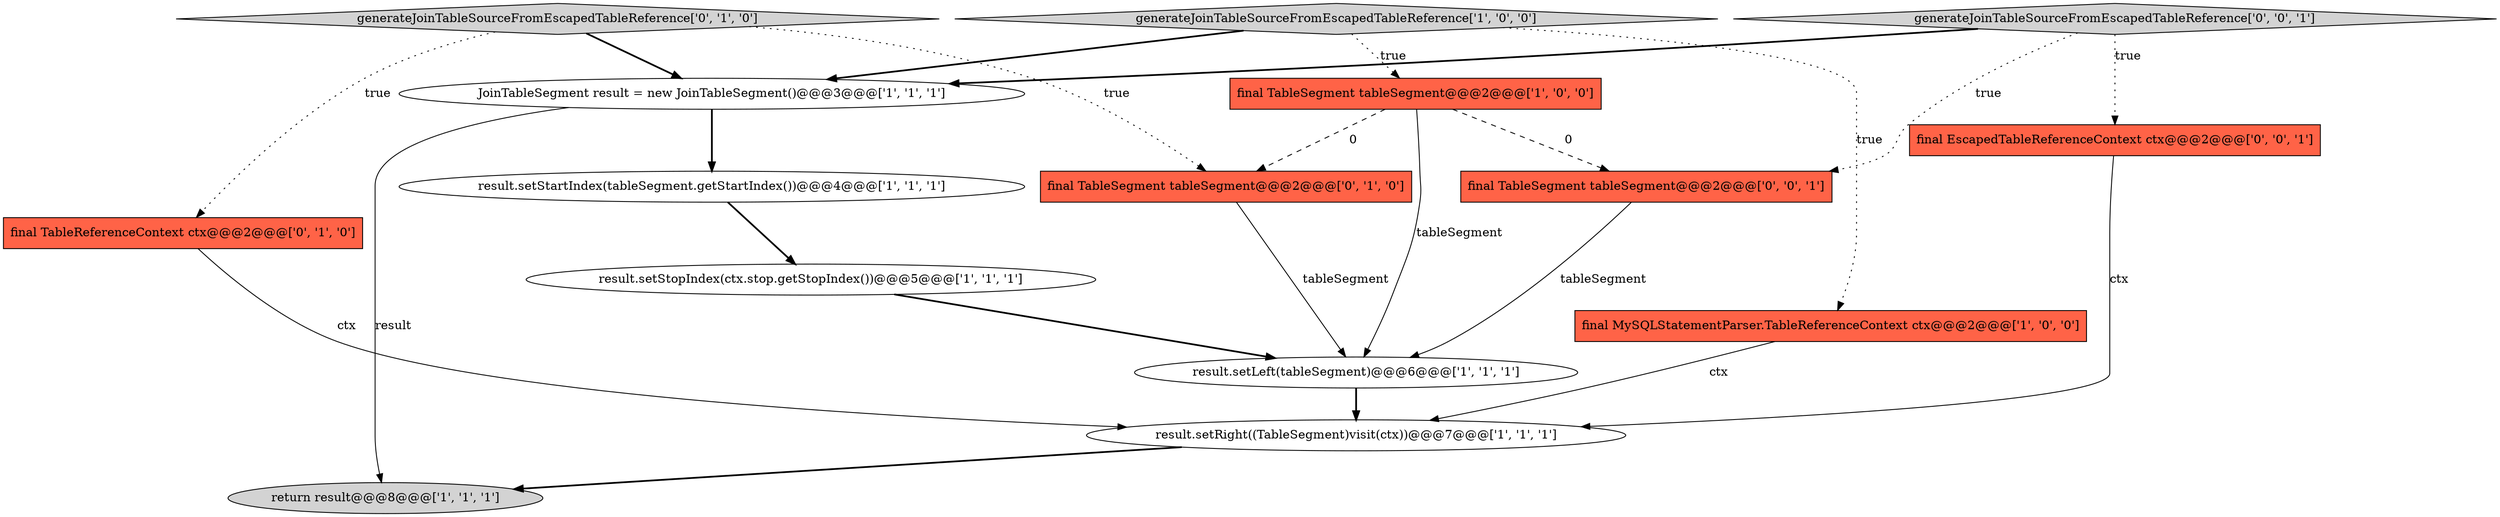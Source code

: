 digraph {
8 [style = filled, label = "result.setRight((TableSegment)visit(ctx))@@@7@@@['1', '1', '1']", fillcolor = white, shape = ellipse image = "AAA0AAABBB1BBB"];
2 [style = filled, label = "result.setStartIndex(tableSegment.getStartIndex())@@@4@@@['1', '1', '1']", fillcolor = white, shape = ellipse image = "AAA0AAABBB1BBB"];
6 [style = filled, label = "JoinTableSegment result = new JoinTableSegment()@@@3@@@['1', '1', '1']", fillcolor = white, shape = ellipse image = "AAA0AAABBB1BBB"];
11 [style = filled, label = "generateJoinTableSourceFromEscapedTableReference['0', '1', '0']", fillcolor = lightgray, shape = diamond image = "AAA0AAABBB2BBB"];
4 [style = filled, label = "result.setStopIndex(ctx.stop.getStopIndex())@@@5@@@['1', '1', '1']", fillcolor = white, shape = ellipse image = "AAA0AAABBB1BBB"];
9 [style = filled, label = "final TableReferenceContext ctx@@@2@@@['0', '1', '0']", fillcolor = tomato, shape = box image = "AAA0AAABBB2BBB"];
12 [style = filled, label = "final EscapedTableReferenceContext ctx@@@2@@@['0', '0', '1']", fillcolor = tomato, shape = box image = "AAA0AAABBB3BBB"];
0 [style = filled, label = "final MySQLStatementParser.TableReferenceContext ctx@@@2@@@['1', '0', '0']", fillcolor = tomato, shape = box image = "AAA0AAABBB1BBB"];
13 [style = filled, label = "generateJoinTableSourceFromEscapedTableReference['0', '0', '1']", fillcolor = lightgray, shape = diamond image = "AAA0AAABBB3BBB"];
14 [style = filled, label = "final TableSegment tableSegment@@@2@@@['0', '0', '1']", fillcolor = tomato, shape = box image = "AAA0AAABBB3BBB"];
3 [style = filled, label = "final TableSegment tableSegment@@@2@@@['1', '0', '0']", fillcolor = tomato, shape = box image = "AAA1AAABBB1BBB"];
1 [style = filled, label = "return result@@@8@@@['1', '1', '1']", fillcolor = lightgray, shape = ellipse image = "AAA0AAABBB1BBB"];
5 [style = filled, label = "generateJoinTableSourceFromEscapedTableReference['1', '0', '0']", fillcolor = lightgray, shape = diamond image = "AAA0AAABBB1BBB"];
10 [style = filled, label = "final TableSegment tableSegment@@@2@@@['0', '1', '0']", fillcolor = tomato, shape = box image = "AAA1AAABBB2BBB"];
7 [style = filled, label = "result.setLeft(tableSegment)@@@6@@@['1', '1', '1']", fillcolor = white, shape = ellipse image = "AAA0AAABBB1BBB"];
10->7 [style = solid, label="tableSegment"];
13->12 [style = dotted, label="true"];
11->10 [style = dotted, label="true"];
14->7 [style = solid, label="tableSegment"];
12->8 [style = solid, label="ctx"];
11->6 [style = bold, label=""];
9->8 [style = solid, label="ctx"];
6->1 [style = solid, label="result"];
11->9 [style = dotted, label="true"];
5->0 [style = dotted, label="true"];
5->3 [style = dotted, label="true"];
7->8 [style = bold, label=""];
2->4 [style = bold, label=""];
4->7 [style = bold, label=""];
6->2 [style = bold, label=""];
8->1 [style = bold, label=""];
5->6 [style = bold, label=""];
3->7 [style = solid, label="tableSegment"];
0->8 [style = solid, label="ctx"];
3->10 [style = dashed, label="0"];
13->6 [style = bold, label=""];
3->14 [style = dashed, label="0"];
13->14 [style = dotted, label="true"];
}
